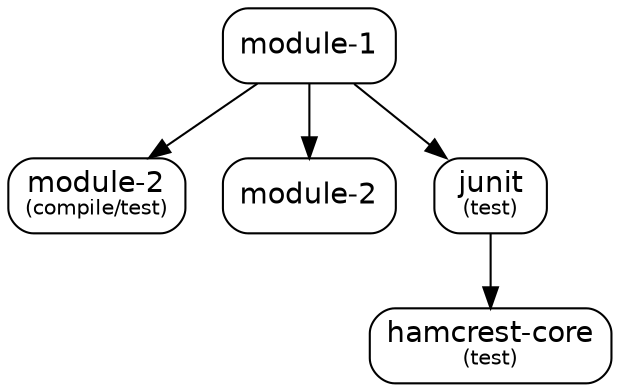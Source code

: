digraph "module-1" {
  node [shape="box",style="rounded",fontname="Helvetica",fontsize="14"]
  edge [fontsize="10",fontname="Helvetica"]

  // Node Definitions:
  "com.github.ferstl:module-1:jar"[label=<module-1>]
  "com.github.ferstl:module-2:jar"[label=<module-2<font point-size="10"><br/>(compile/test)</font>>]
  "com.github.ferstl:module-2:zip"[label=<module-2>]
  "junit:junit:jar"[label=<junit<font point-size="10"><br/>(test)</font>>]
  "org.hamcrest:hamcrest-core:jar"[label=<hamcrest-core<font point-size="10"><br/>(test)</font>>]

  // Edge Definitions:
  "com.github.ferstl:module-1:jar" -> "com.github.ferstl:module-2:jar"
  "com.github.ferstl:module-1:jar" -> "com.github.ferstl:module-2:zip"
  "junit:junit:jar" -> "org.hamcrest:hamcrest-core:jar"
  "com.github.ferstl:module-1:jar" -> "junit:junit:jar"
}
